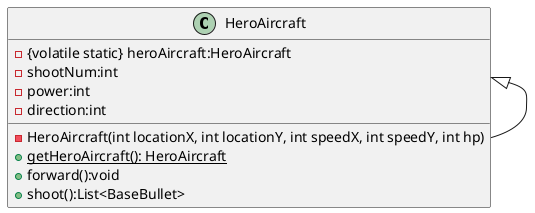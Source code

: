 @startuml
'https://plantuml.com/class-diagram

class HeroAircraft {
    - {volatile static} heroAircraft:HeroAircraft
    - shootNum:int
    - power:int
    - direction:int

    - HeroAircraft(int locationX, int locationY, int speedX, int speedY, int hp)
    + {static} getHeroAircraft(): HeroAircraft
    + forward():void
    + shoot():List<BaseBullet>
}

HeroAircraft <|-- HeroAircraft
@enduml